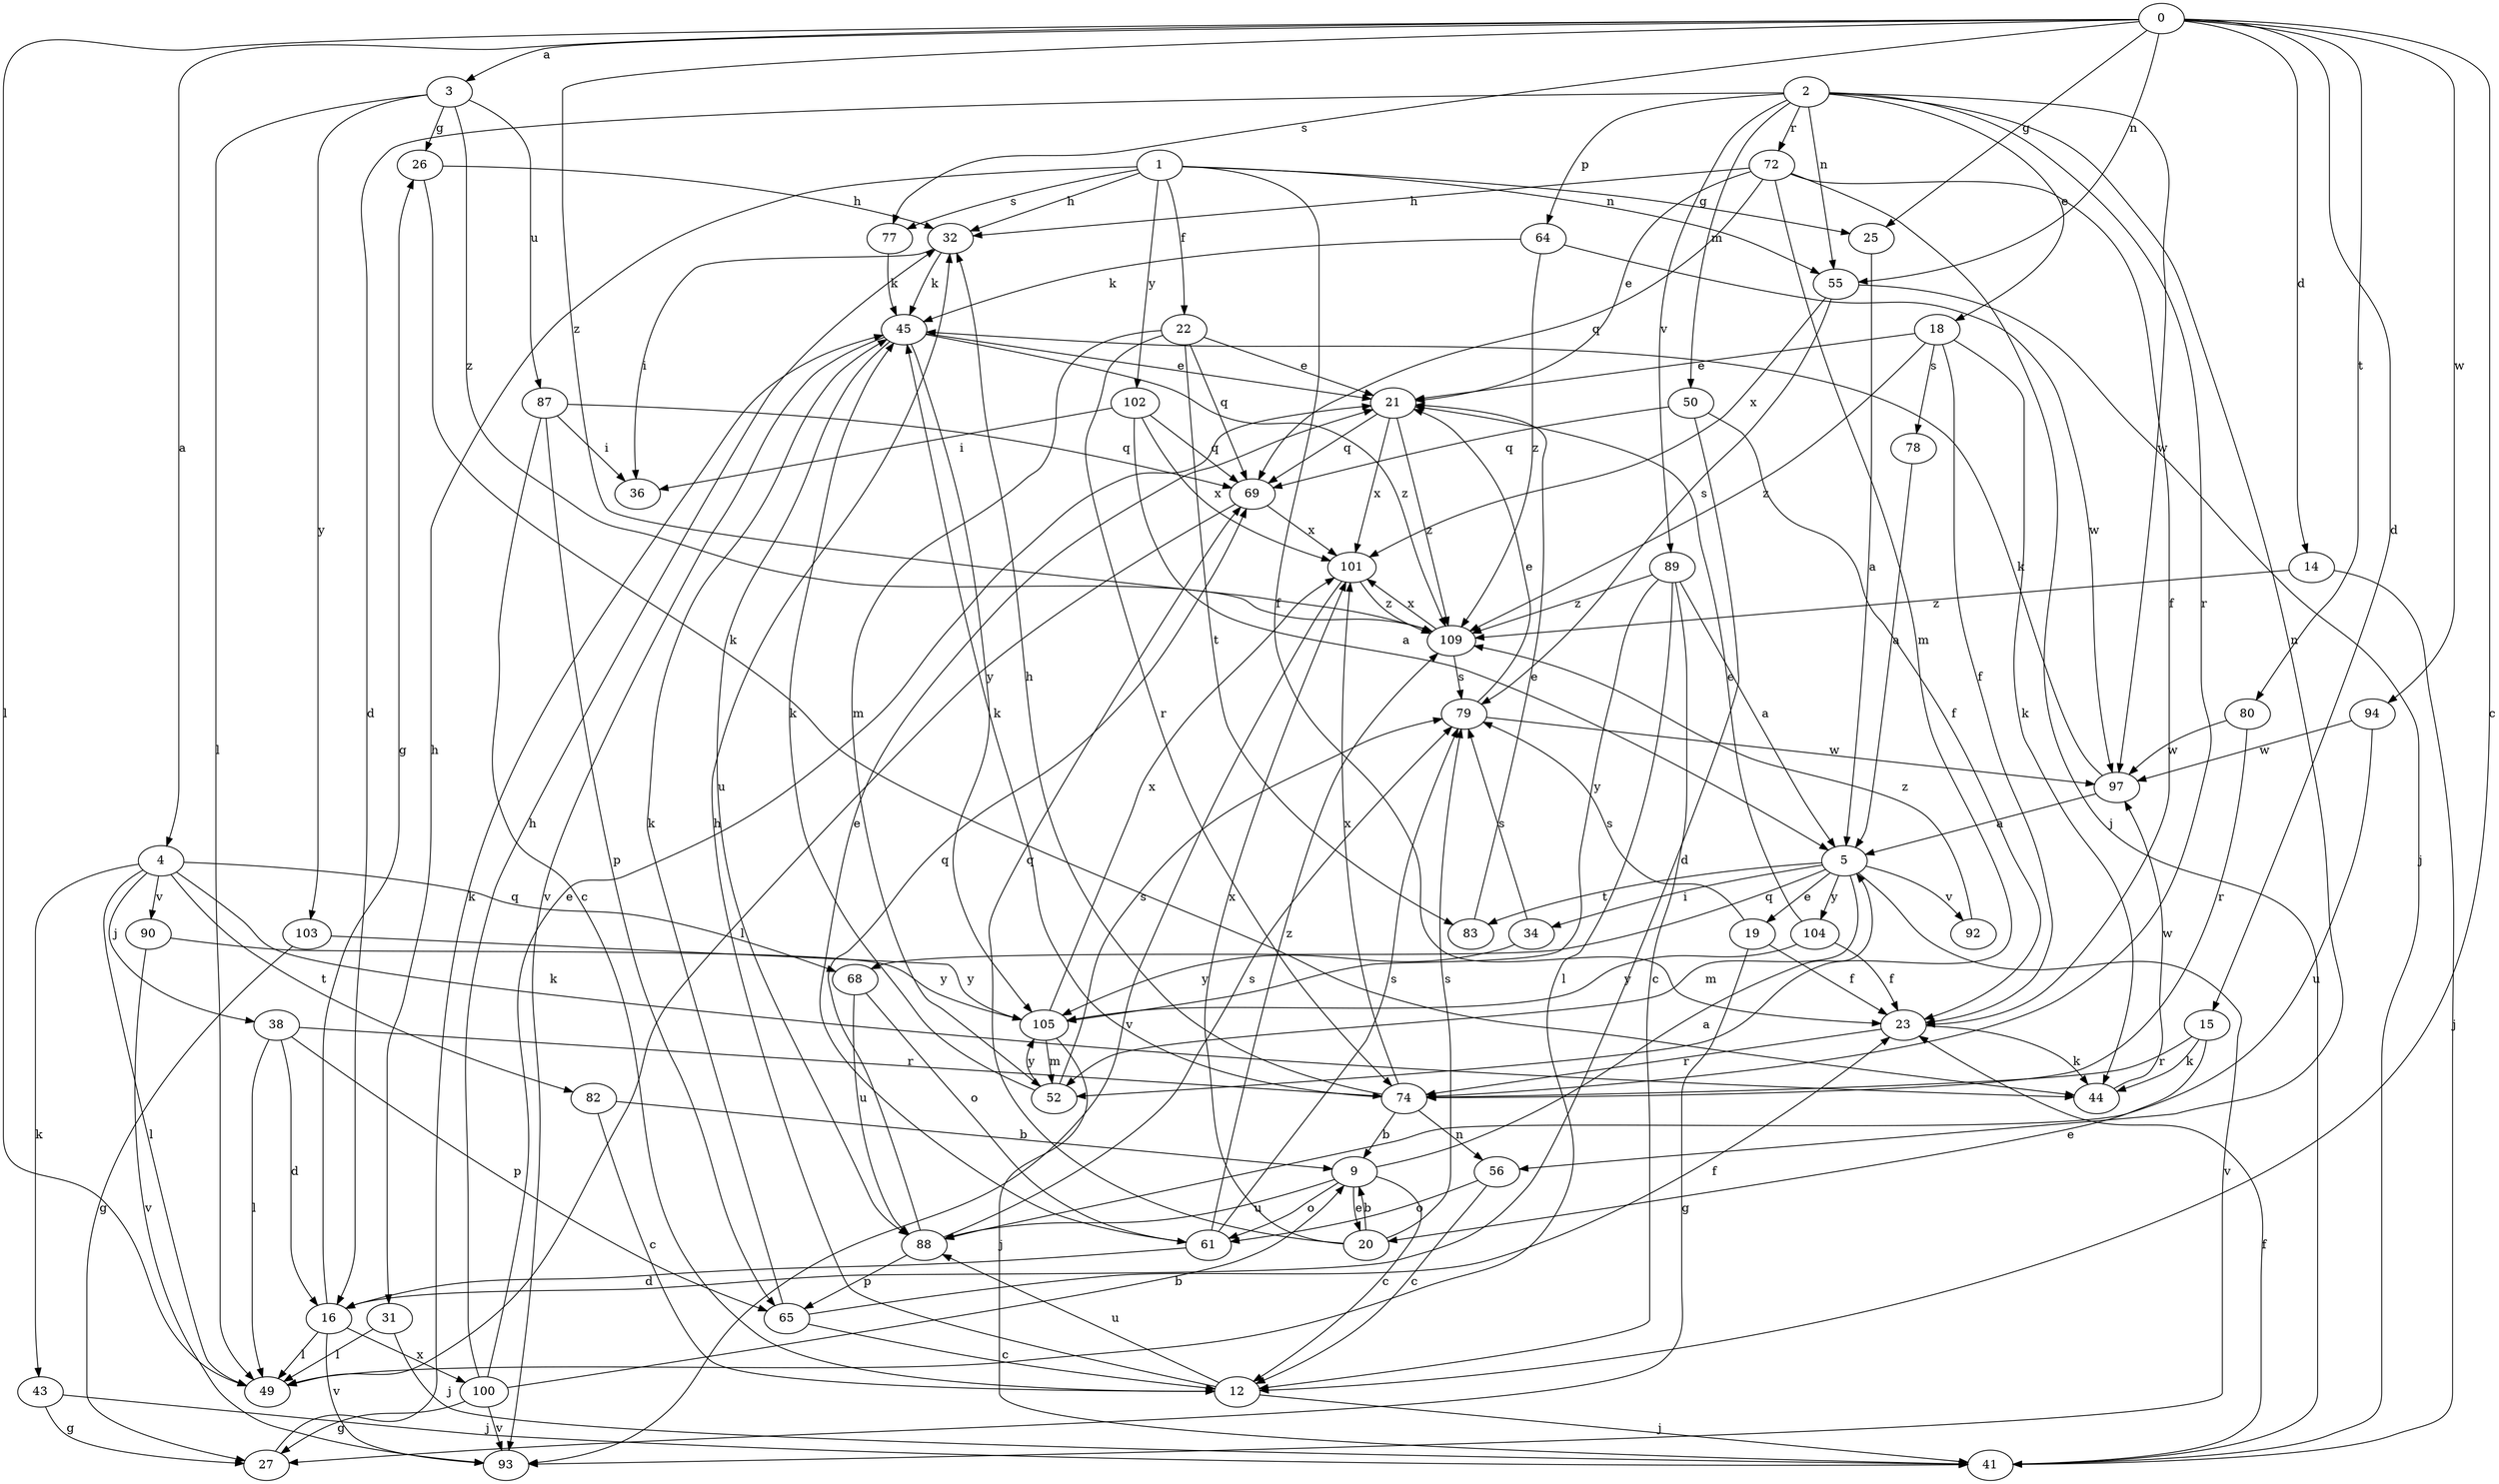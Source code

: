 strict digraph  {
0;
1;
2;
3;
4;
5;
9;
12;
14;
15;
16;
18;
19;
20;
21;
22;
23;
25;
26;
27;
31;
32;
34;
36;
38;
41;
43;
44;
45;
49;
50;
52;
55;
56;
61;
64;
65;
68;
69;
72;
74;
77;
78;
79;
80;
82;
83;
87;
88;
89;
90;
92;
93;
94;
97;
100;
101;
102;
103;
104;
105;
109;
0 -> 3  [label=a];
0 -> 4  [label=a];
0 -> 12  [label=c];
0 -> 14  [label=d];
0 -> 15  [label=d];
0 -> 25  [label=g];
0 -> 49  [label=l];
0 -> 55  [label=n];
0 -> 77  [label=s];
0 -> 80  [label=t];
0 -> 94  [label=w];
0 -> 109  [label=z];
1 -> 22  [label=f];
1 -> 23  [label=f];
1 -> 25  [label=g];
1 -> 31  [label=h];
1 -> 32  [label=h];
1 -> 55  [label=n];
1 -> 77  [label=s];
1 -> 102  [label=y];
2 -> 16  [label=d];
2 -> 18  [label=e];
2 -> 50  [label=m];
2 -> 55  [label=n];
2 -> 56  [label=n];
2 -> 64  [label=p];
2 -> 72  [label=r];
2 -> 74  [label=r];
2 -> 89  [label=v];
2 -> 97  [label=w];
3 -> 26  [label=g];
3 -> 49  [label=l];
3 -> 87  [label=u];
3 -> 103  [label=y];
3 -> 109  [label=z];
4 -> 38  [label=j];
4 -> 43  [label=k];
4 -> 44  [label=k];
4 -> 49  [label=l];
4 -> 68  [label=q];
4 -> 82  [label=t];
4 -> 90  [label=v];
5 -> 19  [label=e];
5 -> 34  [label=i];
5 -> 52  [label=m];
5 -> 68  [label=q];
5 -> 83  [label=t];
5 -> 92  [label=v];
5 -> 93  [label=v];
5 -> 104  [label=y];
9 -> 5  [label=a];
9 -> 12  [label=c];
9 -> 20  [label=e];
9 -> 61  [label=o];
9 -> 88  [label=u];
12 -> 32  [label=h];
12 -> 41  [label=j];
12 -> 88  [label=u];
14 -> 41  [label=j];
14 -> 109  [label=z];
15 -> 20  [label=e];
15 -> 44  [label=k];
15 -> 74  [label=r];
16 -> 26  [label=g];
16 -> 49  [label=l];
16 -> 93  [label=v];
16 -> 100  [label=x];
18 -> 21  [label=e];
18 -> 23  [label=f];
18 -> 44  [label=k];
18 -> 78  [label=s];
18 -> 109  [label=z];
19 -> 23  [label=f];
19 -> 27  [label=g];
19 -> 79  [label=s];
20 -> 9  [label=b];
20 -> 69  [label=q];
20 -> 79  [label=s];
20 -> 101  [label=x];
21 -> 69  [label=q];
21 -> 101  [label=x];
21 -> 109  [label=z];
22 -> 21  [label=e];
22 -> 52  [label=m];
22 -> 69  [label=q];
22 -> 74  [label=r];
22 -> 83  [label=t];
23 -> 44  [label=k];
23 -> 74  [label=r];
25 -> 5  [label=a];
26 -> 32  [label=h];
26 -> 44  [label=k];
27 -> 45  [label=k];
31 -> 41  [label=j];
31 -> 49  [label=l];
32 -> 36  [label=i];
32 -> 45  [label=k];
34 -> 79  [label=s];
34 -> 105  [label=y];
38 -> 16  [label=d];
38 -> 49  [label=l];
38 -> 65  [label=p];
38 -> 74  [label=r];
41 -> 23  [label=f];
43 -> 27  [label=g];
43 -> 41  [label=j];
44 -> 97  [label=w];
45 -> 21  [label=e];
45 -> 88  [label=u];
45 -> 93  [label=v];
45 -> 105  [label=y];
45 -> 109  [label=z];
50 -> 16  [label=d];
50 -> 23  [label=f];
50 -> 69  [label=q];
52 -> 45  [label=k];
52 -> 79  [label=s];
52 -> 105  [label=y];
55 -> 41  [label=j];
55 -> 79  [label=s];
55 -> 101  [label=x];
56 -> 12  [label=c];
56 -> 61  [label=o];
61 -> 16  [label=d];
61 -> 21  [label=e];
61 -> 79  [label=s];
61 -> 109  [label=z];
64 -> 45  [label=k];
64 -> 97  [label=w];
64 -> 109  [label=z];
65 -> 12  [label=c];
65 -> 23  [label=f];
65 -> 45  [label=k];
68 -> 61  [label=o];
68 -> 88  [label=u];
69 -> 49  [label=l];
69 -> 101  [label=x];
72 -> 21  [label=e];
72 -> 23  [label=f];
72 -> 32  [label=h];
72 -> 41  [label=j];
72 -> 52  [label=m];
72 -> 69  [label=q];
74 -> 9  [label=b];
74 -> 32  [label=h];
74 -> 45  [label=k];
74 -> 56  [label=n];
74 -> 101  [label=x];
77 -> 45  [label=k];
78 -> 5  [label=a];
79 -> 21  [label=e];
79 -> 97  [label=w];
80 -> 74  [label=r];
80 -> 97  [label=w];
82 -> 9  [label=b];
82 -> 12  [label=c];
83 -> 21  [label=e];
87 -> 12  [label=c];
87 -> 36  [label=i];
87 -> 65  [label=p];
87 -> 69  [label=q];
88 -> 65  [label=p];
88 -> 69  [label=q];
88 -> 79  [label=s];
89 -> 5  [label=a];
89 -> 12  [label=c];
89 -> 49  [label=l];
89 -> 105  [label=y];
89 -> 109  [label=z];
90 -> 93  [label=v];
90 -> 105  [label=y];
92 -> 109  [label=z];
94 -> 88  [label=u];
94 -> 97  [label=w];
97 -> 5  [label=a];
97 -> 45  [label=k];
100 -> 9  [label=b];
100 -> 21  [label=e];
100 -> 27  [label=g];
100 -> 32  [label=h];
100 -> 93  [label=v];
101 -> 93  [label=v];
101 -> 109  [label=z];
102 -> 5  [label=a];
102 -> 36  [label=i];
102 -> 69  [label=q];
102 -> 101  [label=x];
103 -> 27  [label=g];
103 -> 105  [label=y];
104 -> 21  [label=e];
104 -> 23  [label=f];
104 -> 105  [label=y];
105 -> 41  [label=j];
105 -> 52  [label=m];
105 -> 101  [label=x];
109 -> 79  [label=s];
109 -> 101  [label=x];
}

